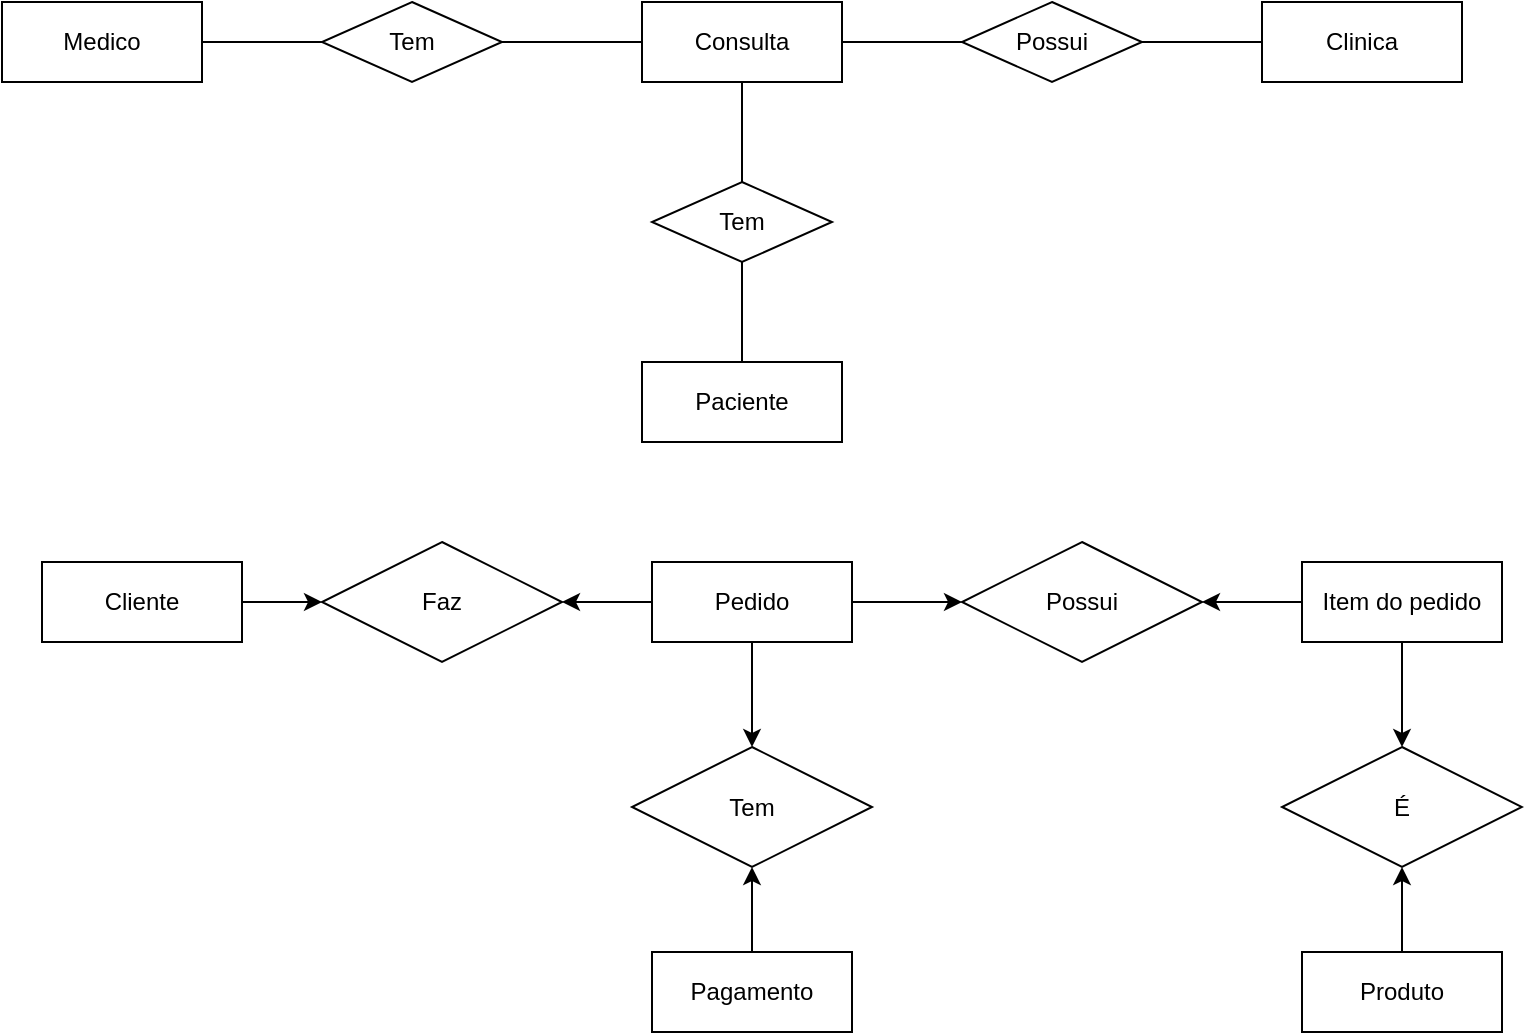<mxfile version="28.1.1">
  <diagram name="Página-1" id="fCF54NUb8eyMqiz64Who">
    <mxGraphModel dx="1226" dy="661" grid="1" gridSize="10" guides="1" tooltips="1" connect="1" arrows="1" fold="1" page="1" pageScale="1" pageWidth="827" pageHeight="1169" background="none" math="0" shadow="0">
      <root>
        <mxCell id="0" />
        <mxCell id="1" parent="0" />
        <mxCell id="IVw1GXK-nsfrfiYx63Ya-9" style="edgeStyle=orthogonalEdgeStyle;rounded=0;orthogonalLoop=1;jettySize=auto;html=1;entryX=0;entryY=0.5;entryDx=0;entryDy=0;endArrow=none;endFill=0;" edge="1" parent="1" source="IVw1GXK-nsfrfiYx63Ya-1" target="IVw1GXK-nsfrfiYx63Ya-7">
          <mxGeometry relative="1" as="geometry" />
        </mxCell>
        <mxCell id="IVw1GXK-nsfrfiYx63Ya-1" value="Medico" style="whiteSpace=wrap;html=1;align=center;" vertex="1" parent="1">
          <mxGeometry x="30" y="110" width="100" height="40" as="geometry" />
        </mxCell>
        <mxCell id="IVw1GXK-nsfrfiYx63Ya-15" style="edgeStyle=orthogonalEdgeStyle;rounded=0;orthogonalLoop=1;jettySize=auto;html=1;entryX=0.5;entryY=1;entryDx=0;entryDy=0;endArrow=none;endFill=0;" edge="1" parent="1" source="IVw1GXK-nsfrfiYx63Ya-2" target="IVw1GXK-nsfrfiYx63Ya-12">
          <mxGeometry relative="1" as="geometry" />
        </mxCell>
        <mxCell id="IVw1GXK-nsfrfiYx63Ya-2" value="Paciente" style="whiteSpace=wrap;html=1;align=center;" vertex="1" parent="1">
          <mxGeometry x="350" y="290" width="100" height="40" as="geometry" />
        </mxCell>
        <mxCell id="IVw1GXK-nsfrfiYx63Ya-11" style="edgeStyle=orthogonalEdgeStyle;rounded=0;orthogonalLoop=1;jettySize=auto;html=1;exitX=0;exitY=0.5;exitDx=0;exitDy=0;entryX=1;entryY=0.5;entryDx=0;entryDy=0;startArrow=none;startFill=0;endArrow=none;endFill=0;" edge="1" parent="1" source="IVw1GXK-nsfrfiYx63Ya-4" target="IVw1GXK-nsfrfiYx63Ya-7">
          <mxGeometry relative="1" as="geometry" />
        </mxCell>
        <mxCell id="IVw1GXK-nsfrfiYx63Ya-13" style="edgeStyle=orthogonalEdgeStyle;rounded=0;orthogonalLoop=1;jettySize=auto;html=1;exitX=0.5;exitY=1;exitDx=0;exitDy=0;entryX=0.5;entryY=0;entryDx=0;entryDy=0;endArrow=none;endFill=0;" edge="1" parent="1" source="IVw1GXK-nsfrfiYx63Ya-4" target="IVw1GXK-nsfrfiYx63Ya-12">
          <mxGeometry relative="1" as="geometry" />
        </mxCell>
        <mxCell id="IVw1GXK-nsfrfiYx63Ya-18" style="edgeStyle=orthogonalEdgeStyle;rounded=0;orthogonalLoop=1;jettySize=auto;html=1;endArrow=none;endFill=0;" edge="1" parent="1" source="IVw1GXK-nsfrfiYx63Ya-4" target="IVw1GXK-nsfrfiYx63Ya-16">
          <mxGeometry relative="1" as="geometry" />
        </mxCell>
        <mxCell id="IVw1GXK-nsfrfiYx63Ya-4" value="Consulta" style="whiteSpace=wrap;html=1;align=center;" vertex="1" parent="1">
          <mxGeometry x="350" y="110" width="100" height="40" as="geometry" />
        </mxCell>
        <mxCell id="IVw1GXK-nsfrfiYx63Ya-19" style="edgeStyle=orthogonalEdgeStyle;rounded=0;orthogonalLoop=1;jettySize=auto;html=1;entryX=1;entryY=0.5;entryDx=0;entryDy=0;strokeColor=default;endArrow=none;endFill=0;" edge="1" parent="1" source="IVw1GXK-nsfrfiYx63Ya-5" target="IVw1GXK-nsfrfiYx63Ya-16">
          <mxGeometry relative="1" as="geometry" />
        </mxCell>
        <mxCell id="IVw1GXK-nsfrfiYx63Ya-5" value="Clinica" style="whiteSpace=wrap;html=1;align=center;" vertex="1" parent="1">
          <mxGeometry x="660" y="110" width="100" height="40" as="geometry" />
        </mxCell>
        <mxCell id="IVw1GXK-nsfrfiYx63Ya-7" value="Tem" style="shape=rhombus;perimeter=rhombusPerimeter;whiteSpace=wrap;html=1;align=center;" vertex="1" parent="1">
          <mxGeometry x="190" y="110" width="90" height="40" as="geometry" />
        </mxCell>
        <mxCell id="IVw1GXK-nsfrfiYx63Ya-12" value="Tem" style="shape=rhombus;perimeter=rhombusPerimeter;whiteSpace=wrap;html=1;align=center;" vertex="1" parent="1">
          <mxGeometry x="355" y="200" width="90" height="40" as="geometry" />
        </mxCell>
        <mxCell id="IVw1GXK-nsfrfiYx63Ya-16" value="Possui" style="shape=rhombus;perimeter=rhombusPerimeter;whiteSpace=wrap;html=1;align=center;" vertex="1" parent="1">
          <mxGeometry x="510" y="110" width="90" height="40" as="geometry" />
        </mxCell>
        <mxCell id="IVw1GXK-nsfrfiYx63Ya-31" style="edgeStyle=orthogonalEdgeStyle;rounded=0;orthogonalLoop=1;jettySize=auto;html=1;exitX=0;exitY=0.5;exitDx=0;exitDy=0;entryX=1;entryY=0.5;entryDx=0;entryDy=0;" edge="1" parent="1" source="IVw1GXK-nsfrfiYx63Ya-22" target="IVw1GXK-nsfrfiYx63Ya-27">
          <mxGeometry relative="1" as="geometry" />
        </mxCell>
        <mxCell id="IVw1GXK-nsfrfiYx63Ya-32" style="edgeStyle=orthogonalEdgeStyle;rounded=0;orthogonalLoop=1;jettySize=auto;html=1;exitX=1;exitY=0.5;exitDx=0;exitDy=0;entryX=0;entryY=0.5;entryDx=0;entryDy=0;" edge="1" parent="1" source="IVw1GXK-nsfrfiYx63Ya-22" target="IVw1GXK-nsfrfiYx63Ya-29">
          <mxGeometry relative="1" as="geometry" />
        </mxCell>
        <mxCell id="IVw1GXK-nsfrfiYx63Ya-41" style="edgeStyle=orthogonalEdgeStyle;rounded=0;orthogonalLoop=1;jettySize=auto;html=1;" edge="1" parent="1" source="IVw1GXK-nsfrfiYx63Ya-22" target="IVw1GXK-nsfrfiYx63Ya-40">
          <mxGeometry relative="1" as="geometry" />
        </mxCell>
        <mxCell id="IVw1GXK-nsfrfiYx63Ya-22" value="Pedido" style="whiteSpace=wrap;html=1;align=center;" vertex="1" parent="1">
          <mxGeometry x="355" y="390" width="100" height="40" as="geometry" />
        </mxCell>
        <mxCell id="IVw1GXK-nsfrfiYx63Ya-30" style="edgeStyle=orthogonalEdgeStyle;rounded=0;orthogonalLoop=1;jettySize=auto;html=1;exitX=1;exitY=0.5;exitDx=0;exitDy=0;entryX=0;entryY=0.5;entryDx=0;entryDy=0;" edge="1" parent="1" source="IVw1GXK-nsfrfiYx63Ya-23" target="IVw1GXK-nsfrfiYx63Ya-27">
          <mxGeometry relative="1" as="geometry" />
        </mxCell>
        <mxCell id="IVw1GXK-nsfrfiYx63Ya-23" value="Cliente" style="whiteSpace=wrap;html=1;align=center;" vertex="1" parent="1">
          <mxGeometry x="50" y="390" width="100" height="40" as="geometry" />
        </mxCell>
        <mxCell id="IVw1GXK-nsfrfiYx63Ya-34" style="edgeStyle=orthogonalEdgeStyle;rounded=0;orthogonalLoop=1;jettySize=auto;html=1;" edge="1" parent="1" source="IVw1GXK-nsfrfiYx63Ya-24" target="IVw1GXK-nsfrfiYx63Ya-29">
          <mxGeometry relative="1" as="geometry" />
        </mxCell>
        <mxCell id="IVw1GXK-nsfrfiYx63Ya-37" style="edgeStyle=orthogonalEdgeStyle;rounded=0;orthogonalLoop=1;jettySize=auto;html=1;entryX=0.5;entryY=0;entryDx=0;entryDy=0;" edge="1" parent="1" source="IVw1GXK-nsfrfiYx63Ya-24" target="IVw1GXK-nsfrfiYx63Ya-36">
          <mxGeometry relative="1" as="geometry" />
        </mxCell>
        <mxCell id="IVw1GXK-nsfrfiYx63Ya-24" value="Item do pedido" style="whiteSpace=wrap;html=1;align=center;" vertex="1" parent="1">
          <mxGeometry x="680" y="390" width="100" height="40" as="geometry" />
        </mxCell>
        <mxCell id="IVw1GXK-nsfrfiYx63Ya-44" style="edgeStyle=orthogonalEdgeStyle;rounded=0;orthogonalLoop=1;jettySize=auto;html=1;exitX=0.5;exitY=0;exitDx=0;exitDy=0;entryX=0.5;entryY=1;entryDx=0;entryDy=0;" edge="1" parent="1" source="IVw1GXK-nsfrfiYx63Ya-25" target="IVw1GXK-nsfrfiYx63Ya-40">
          <mxGeometry relative="1" as="geometry" />
        </mxCell>
        <mxCell id="IVw1GXK-nsfrfiYx63Ya-25" value="Pagamento" style="whiteSpace=wrap;html=1;align=center;" vertex="1" parent="1">
          <mxGeometry x="355" y="585" width="100" height="40" as="geometry" />
        </mxCell>
        <mxCell id="IVw1GXK-nsfrfiYx63Ya-38" style="edgeStyle=orthogonalEdgeStyle;rounded=0;orthogonalLoop=1;jettySize=auto;html=1;entryX=0.5;entryY=1;entryDx=0;entryDy=0;" edge="1" parent="1" source="IVw1GXK-nsfrfiYx63Ya-26" target="IVw1GXK-nsfrfiYx63Ya-36">
          <mxGeometry relative="1" as="geometry" />
        </mxCell>
        <mxCell id="IVw1GXK-nsfrfiYx63Ya-26" value="Produto" style="whiteSpace=wrap;html=1;align=center;" vertex="1" parent="1">
          <mxGeometry x="680" y="585" width="100" height="40" as="geometry" />
        </mxCell>
        <mxCell id="IVw1GXK-nsfrfiYx63Ya-27" value="Faz" style="shape=rhombus;perimeter=rhombusPerimeter;whiteSpace=wrap;html=1;align=center;" vertex="1" parent="1">
          <mxGeometry x="190" y="380" width="120" height="60" as="geometry" />
        </mxCell>
        <mxCell id="IVw1GXK-nsfrfiYx63Ya-29" value="Possui" style="shape=rhombus;perimeter=rhombusPerimeter;whiteSpace=wrap;html=1;align=center;" vertex="1" parent="1">
          <mxGeometry x="510" y="380" width="120" height="60" as="geometry" />
        </mxCell>
        <mxCell id="IVw1GXK-nsfrfiYx63Ya-36" value="É" style="shape=rhombus;perimeter=rhombusPerimeter;whiteSpace=wrap;html=1;align=center;" vertex="1" parent="1">
          <mxGeometry x="670" y="482.5" width="120" height="60" as="geometry" />
        </mxCell>
        <mxCell id="IVw1GXK-nsfrfiYx63Ya-40" value="Tem" style="shape=rhombus;perimeter=rhombusPerimeter;whiteSpace=wrap;html=1;align=center;" vertex="1" parent="1">
          <mxGeometry x="345" y="482.5" width="120" height="60" as="geometry" />
        </mxCell>
      </root>
    </mxGraphModel>
  </diagram>
</mxfile>
